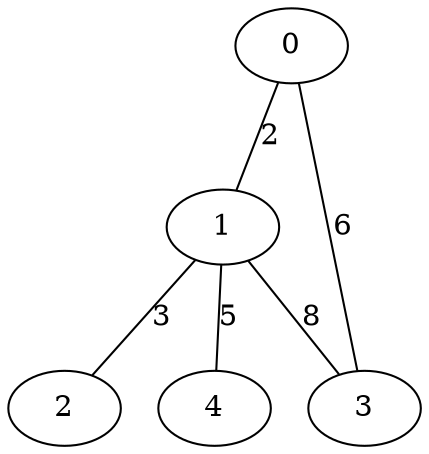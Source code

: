 graph{
0 -- 1 [label="2"];
0 -- 3 [label="6"];
1 -- 2 [label="3"];
1 -- 3 [label="8"];
1 -- 4 [label="5"];
}